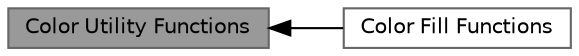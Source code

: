 digraph "Color Utility Functions"
{
 // INTERACTIVE_SVG=YES
 // LATEX_PDF_SIZE
  bgcolor="transparent";
  edge [fontname=Helvetica,fontsize=10,labelfontname=Helvetica,labelfontsize=10];
  node [fontname=Helvetica,fontsize=10,shape=box,height=0.2,width=0.4];
  rankdir=LR;
  Node2 [id="Node000002",label="Color Fill Functions",height=0.2,width=0.4,color="grey40", fillcolor="white", style="filled",URL="$da/de3/group___color_fills.html",tooltip="Functions for filling LED arrays with colors and gradients."];
  Node1 [id="Node000001",label="Color Utility Functions",height=0.2,width=0.4,color="gray40", fillcolor="grey60", style="filled", fontcolor="black",tooltip="A variety of functions for working with color, palettes, and leds."];
  Node1->Node2 [shape=plaintext, dir="back", style="solid"];
}
